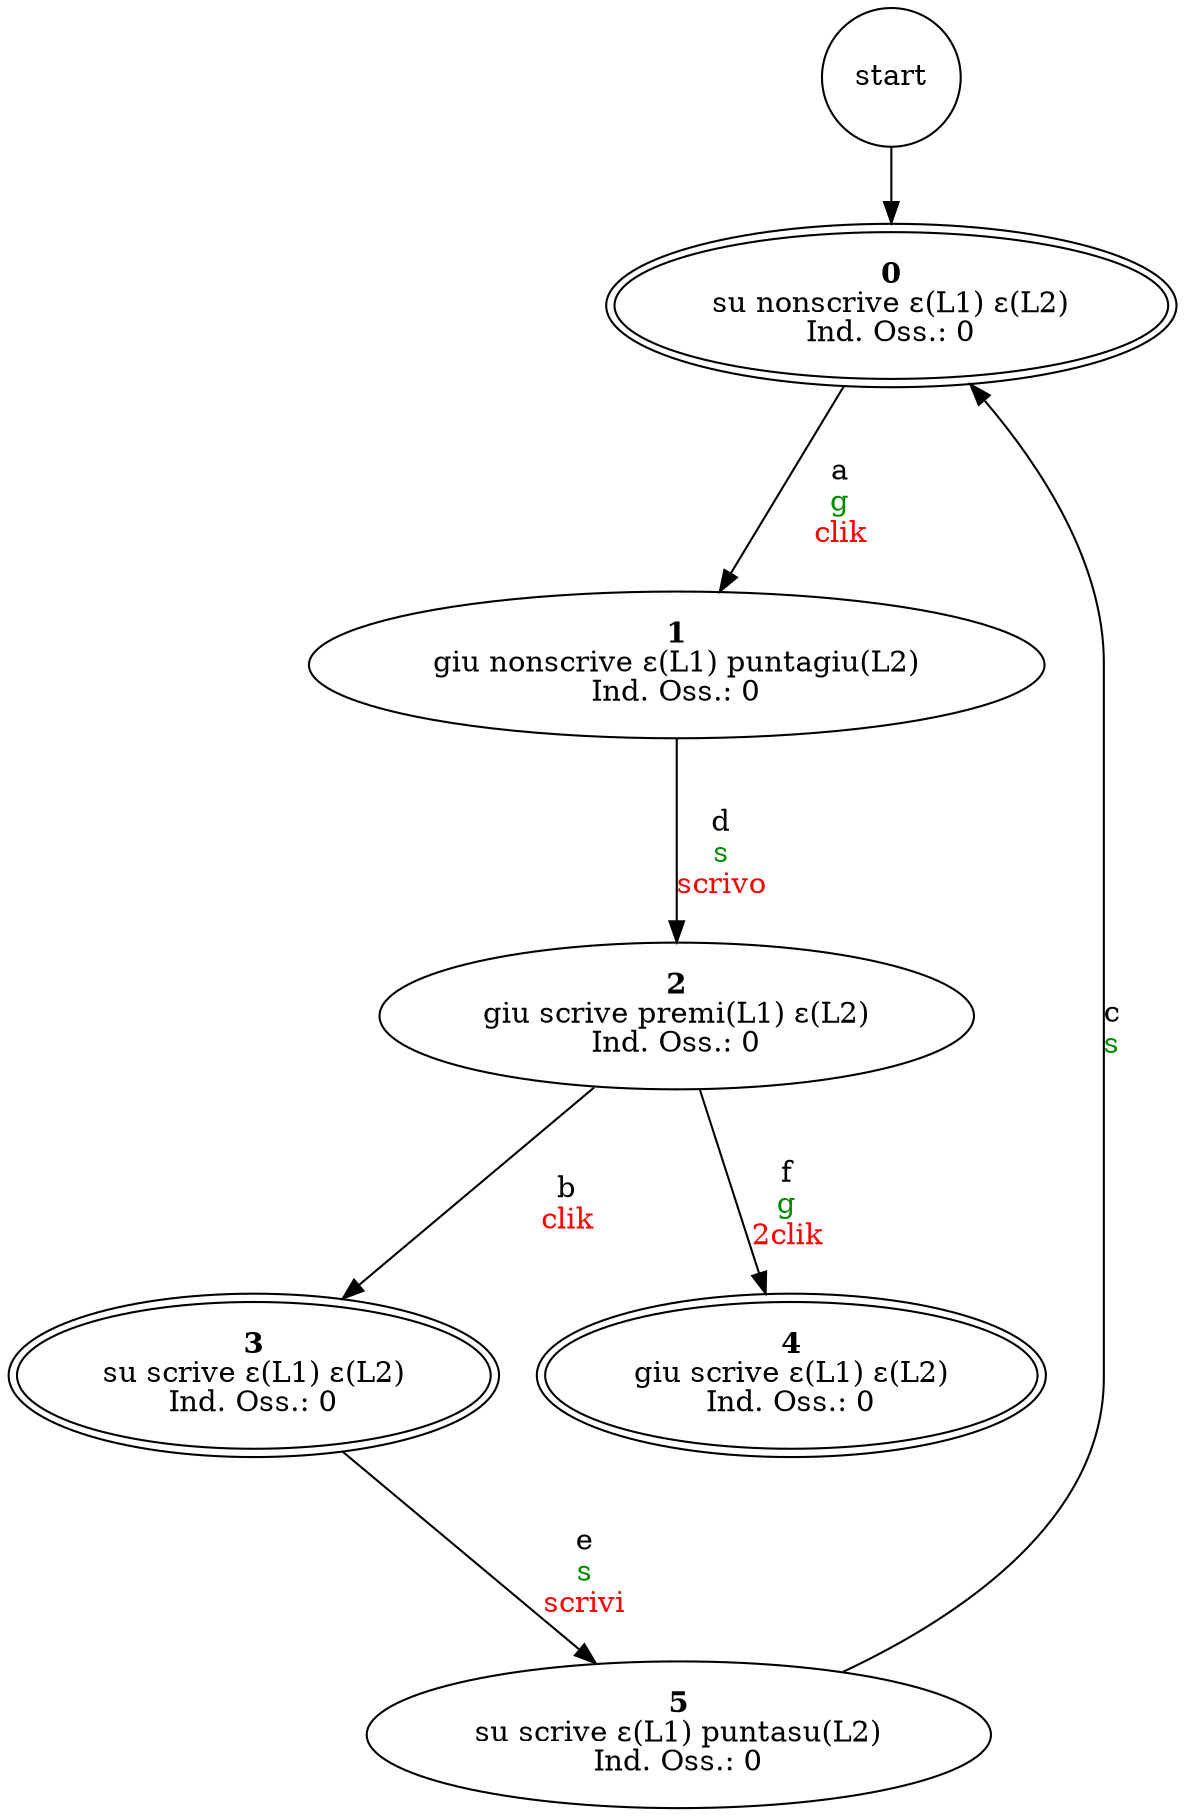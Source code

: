 digraph SpazioComportamentale {
    // ARCHI
    start	->	n0
	n0	->	n1 [label=<<br/>a<br/><font color="green4">g</font><br/><font color="red">clik</font>>]
	n1	->	n2 [label=<<br/>d<br/><font color="green4">s</font><br/><font color="red">scrivo</font>>]
	n2	->	n3 [label=<<br/>b<br/><font color="red">clik</font>>]
	n2	->	n4 [label=<<br/>f<br/><font color="green4">g</font><br/><font color="red">2clik</font>>]
	n3	->	n5 [label=<<br/>e<br/><font color="green4">s</font><br/><font color="red">scrivi</font>>]
	n5	->	n0 [label=<<br/>c<br/><font color="green4">s</font>>]

    // NODI
    start[shape="circle"]
	n0 [label=<<b>0</b><br/>su nonscrive ε(L1) ε(L2)<br/>Ind. Oss.: 0> peripheries=2]
	n1 [label=<<b>1</b><br/>giu nonscrive ε(L1) puntagiu(L2)<br/>Ind. Oss.: 0>]
	n2 [label=<<b>2</b><br/>giu scrive premi(L1) ε(L2)<br/>Ind. Oss.: 0>]
	n3 [label=<<b>3</b><br/>su scrive ε(L1) ε(L2)<br/>Ind. Oss.: 0> peripheries=2]
	n4 [label=<<b>4</b><br/>giu scrive ε(L1) ε(L2)<br/>Ind. Oss.: 0> peripheries=2]
	n5 [label=<<b>5</b><br/>su scrive ε(L1) puntasu(L2)<br/>Ind. Oss.: 0>]
}
